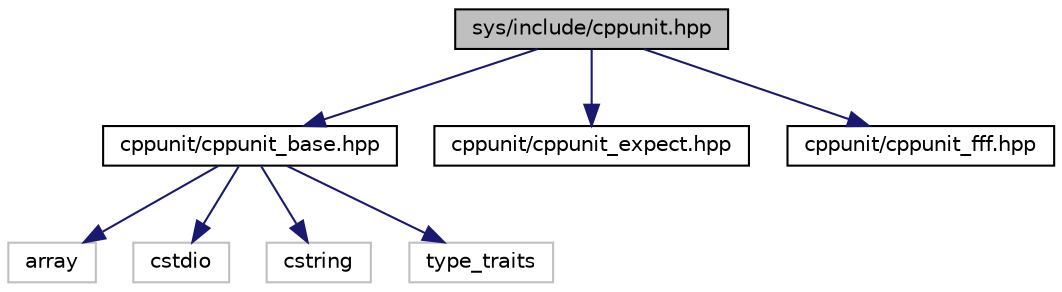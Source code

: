 digraph "sys/include/cppunit.hpp"
{
 // LATEX_PDF_SIZE
  edge [fontname="Helvetica",fontsize="10",labelfontname="Helvetica",labelfontsize="10"];
  node [fontname="Helvetica",fontsize="10",shape=record];
  Node1 [label="sys/include/cppunit.hpp",height=0.2,width=0.4,color="black", fillcolor="grey75", style="filled", fontcolor="black",tooltip="RIOT unit tests for C++."];
  Node1 -> Node2 [color="midnightblue",fontsize="10",style="solid",fontname="Helvetica"];
  Node2 [label="cppunit/cppunit_base.hpp",height=0.2,width=0.4,color="black", fillcolor="white", style="filled",URL="$cppunit__base_8hpp.html",tooltip="RIOT unit tests for C++ base classes and macros."];
  Node2 -> Node3 [color="midnightblue",fontsize="10",style="solid",fontname="Helvetica"];
  Node3 [label="array",height=0.2,width=0.4,color="grey75", fillcolor="white", style="filled",tooltip=" "];
  Node2 -> Node4 [color="midnightblue",fontsize="10",style="solid",fontname="Helvetica"];
  Node4 [label="cstdio",height=0.2,width=0.4,color="grey75", fillcolor="white", style="filled",tooltip=" "];
  Node2 -> Node5 [color="midnightblue",fontsize="10",style="solid",fontname="Helvetica"];
  Node5 [label="cstring",height=0.2,width=0.4,color="grey75", fillcolor="white", style="filled",tooltip=" "];
  Node2 -> Node6 [color="midnightblue",fontsize="10",style="solid",fontname="Helvetica"];
  Node6 [label="type_traits",height=0.2,width=0.4,color="grey75", fillcolor="white", style="filled",tooltip=" "];
  Node1 -> Node7 [color="midnightblue",fontsize="10",style="solid",fontname="Helvetica"];
  Node7 [label="cppunit/cppunit_expect.hpp",height=0.2,width=0.4,color="black", fillcolor="white", style="filled",URL="$cppunit__expect_8hpp.html",tooltip="RIOT unit tests for C++ assertion macros."];
  Node1 -> Node8 [color="midnightblue",fontsize="10",style="solid",fontname="Helvetica"];
  Node8 [label="cppunit/cppunit_fff.hpp",height=0.2,width=0.4,color="black", fillcolor="white", style="filled",URL="$cppunit__fff_8hpp.html",tooltip="RIOT unit tests for C++ assertion macros for Fake Functions Framework."];
}
